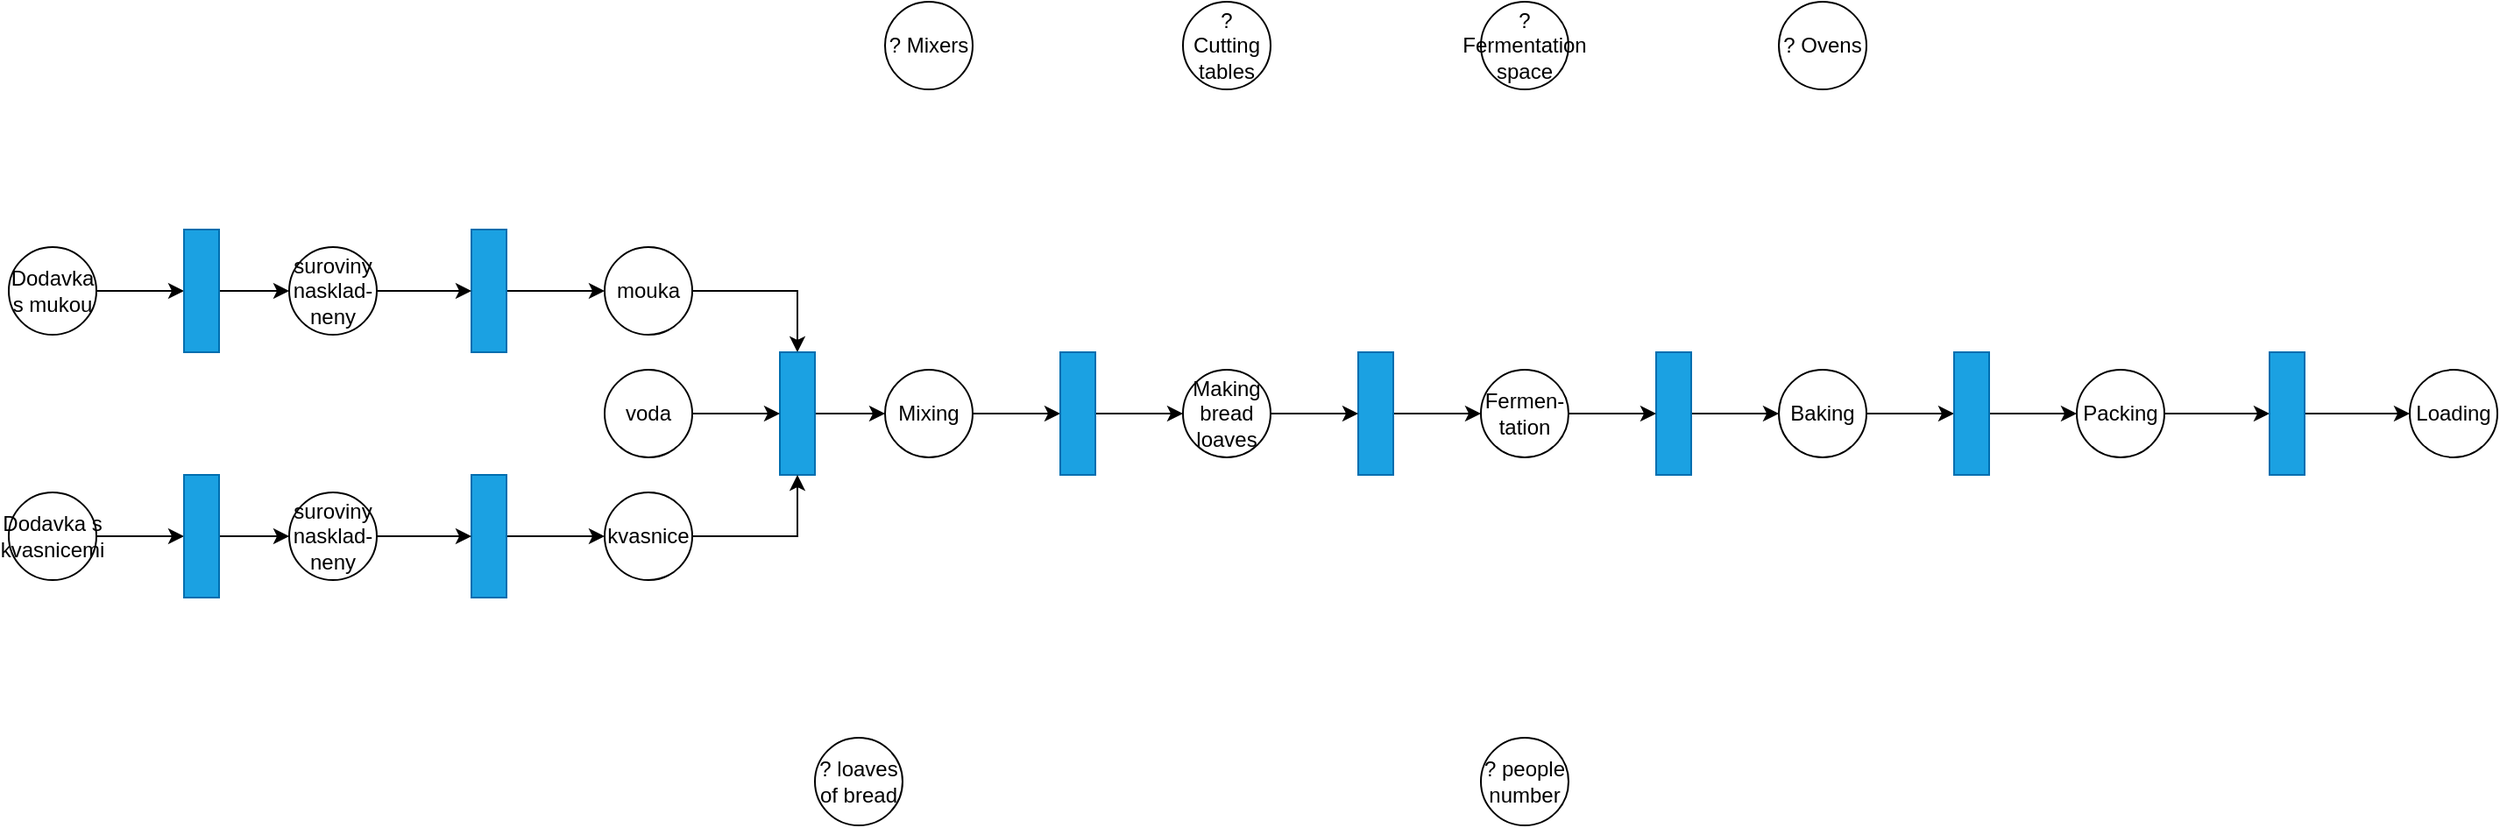 <mxfile version="15.5.4" type="embed"><diagram id="23iRSUPoRavnBvh4doch" name="Page-1"><mxGraphModel dx="1765" dy="1120" grid="1" gridSize="10" guides="1" tooltips="1" connect="1" arrows="1" fold="1" page="1" pageScale="1" pageWidth="827" pageHeight="1169" math="0" shadow="0"><root><mxCell id="0"/><mxCell id="1" parent="0"/><mxCell id="2" style="edgeStyle=orthogonalEdgeStyle;rounded=0;orthogonalLoop=1;jettySize=auto;html=1;" parent="1" source="3" target="5" edge="1"><mxGeometry relative="1" as="geometry"/></mxCell><mxCell id="3" value="mouka" style="ellipse;whiteSpace=wrap;html=1;aspect=fixed;" parent="1" vertex="1"><mxGeometry x="490" y="320" width="50" height="50" as="geometry"/></mxCell><mxCell id="4" style="edgeStyle=orthogonalEdgeStyle;rounded=0;orthogonalLoop=1;jettySize=auto;html=1;" parent="1" source="5" target="7" edge="1"><mxGeometry relative="1" as="geometry"/></mxCell><mxCell id="5" value="" style="rounded=0;whiteSpace=wrap;html=1;fillColor=#1ba1e2;fontColor=#ffffff;strokeColor=#006EAF;" parent="1" vertex="1"><mxGeometry x="590" y="380" width="20" height="70" as="geometry"/></mxCell><mxCell id="6" style="edgeStyle=orthogonalEdgeStyle;rounded=0;orthogonalLoop=1;jettySize=auto;html=1;" parent="1" source="7" target="22" edge="1"><mxGeometry relative="1" as="geometry"><mxPoint x="900" y="410" as="targetPoint"/></mxGeometry></mxCell><mxCell id="7" value="Mixing" style="ellipse;whiteSpace=wrap;html=1;aspect=fixed;" parent="1" vertex="1"><mxGeometry x="650" y="390" width="50" height="50" as="geometry"/></mxCell><mxCell id="40" style="edgeStyle=orthogonalEdgeStyle;rounded=0;orthogonalLoop=1;jettySize=auto;html=1;" parent="1" source="22" target="35" edge="1"><mxGeometry relative="1" as="geometry"><mxPoint x="860" y="450" as="targetPoint"/></mxGeometry></mxCell><mxCell id="22" value="" style="rounded=0;whiteSpace=wrap;html=1;fillColor=#1ba1e2;fontColor=#ffffff;strokeColor=#006EAF;" parent="1" vertex="1"><mxGeometry x="750" y="380" width="20" height="70" as="geometry"/></mxCell><mxCell id="51" style="edgeStyle=orthogonalEdgeStyle;rounded=0;orthogonalLoop=1;jettySize=auto;html=1;" parent="1" source="23" target="3" edge="1"><mxGeometry relative="1" as="geometry"/></mxCell><mxCell id="23" value="" style="rounded=0;whiteSpace=wrap;html=1;fillColor=#1ba1e2;fontColor=#ffffff;strokeColor=#006EAF;" parent="1" vertex="1"><mxGeometry x="414" y="310" width="20" height="70" as="geometry"/></mxCell><mxCell id="44" style="edgeStyle=orthogonalEdgeStyle;rounded=0;orthogonalLoop=1;jettySize=auto;html=1;" parent="1" source="26" target="33" edge="1"><mxGeometry relative="1" as="geometry"/></mxCell><mxCell id="26" value="" style="rounded=0;whiteSpace=wrap;html=1;fillColor=#1ba1e2;fontColor=#ffffff;strokeColor=#006EAF;" parent="1" vertex="1"><mxGeometry x="1090" y="380" width="20" height="70" as="geometry"/></mxCell><mxCell id="42" style="edgeStyle=orthogonalEdgeStyle;rounded=0;orthogonalLoop=1;jettySize=auto;html=1;" parent="1" source="27" target="34" edge="1"><mxGeometry relative="1" as="geometry"/></mxCell><mxCell id="27" value="" style="rounded=0;whiteSpace=wrap;html=1;fillColor=#1ba1e2;fontColor=#ffffff;strokeColor=#006EAF;" parent="1" vertex="1"><mxGeometry x="920" y="380" width="20" height="70" as="geometry"/></mxCell><mxCell id="68" style="edgeStyle=orthogonalEdgeStyle;rounded=0;orthogonalLoop=1;jettySize=auto;html=1;" parent="1" source="33" target="67" edge="1"><mxGeometry relative="1" as="geometry"/></mxCell><mxCell id="33" value="Baking" style="ellipse;whiteSpace=wrap;html=1;aspect=fixed;" parent="1" vertex="1"><mxGeometry x="1160" y="390" width="50" height="50" as="geometry"/></mxCell><mxCell id="43" style="edgeStyle=orthogonalEdgeStyle;rounded=0;orthogonalLoop=1;jettySize=auto;html=1;" parent="1" source="34" target="26" edge="1"><mxGeometry relative="1" as="geometry"/></mxCell><mxCell id="34" value="Fermen-tation" style="ellipse;whiteSpace=wrap;html=1;aspect=fixed;" parent="1" vertex="1"><mxGeometry x="990" y="390" width="50" height="50" as="geometry"/></mxCell><mxCell id="41" style="edgeStyle=orthogonalEdgeStyle;rounded=0;orthogonalLoop=1;jettySize=auto;html=1;" parent="1" source="35" target="27" edge="1"><mxGeometry relative="1" as="geometry"/></mxCell><mxCell id="35" value="Making bread loaves" style="ellipse;whiteSpace=wrap;html=1;aspect=fixed;" parent="1" vertex="1"><mxGeometry x="820" y="390" width="50" height="50" as="geometry"/></mxCell><mxCell id="37" style="edgeStyle=orthogonalEdgeStyle;rounded=0;orthogonalLoop=1;jettySize=auto;html=1;" parent="1" source="36" target="5" edge="1"><mxGeometry relative="1" as="geometry"/></mxCell><mxCell id="36" value="voda" style="ellipse;whiteSpace=wrap;html=1;aspect=fixed;" parent="1" vertex="1"><mxGeometry x="490" y="390" width="50" height="50" as="geometry"/></mxCell><mxCell id="39" style="edgeStyle=orthogonalEdgeStyle;rounded=0;orthogonalLoop=1;jettySize=auto;html=1;" parent="1" source="38" target="5" edge="1"><mxGeometry relative="1" as="geometry"/></mxCell><mxCell id="38" value="kvasnice" style="ellipse;whiteSpace=wrap;html=1;aspect=fixed;" parent="1" vertex="1"><mxGeometry x="490" y="460" width="50" height="50" as="geometry"/></mxCell><mxCell id="47" style="edgeStyle=orthogonalEdgeStyle;rounded=0;orthogonalLoop=1;jettySize=auto;html=1;" parent="1" source="45" target="46" edge="1"><mxGeometry relative="1" as="geometry"/></mxCell><mxCell id="45" value="Dodavka s mukou" style="ellipse;whiteSpace=wrap;html=1;aspect=fixed;" parent="1" vertex="1"><mxGeometry x="150" y="320" width="50" height="50" as="geometry"/></mxCell><mxCell id="49" style="edgeStyle=orthogonalEdgeStyle;rounded=0;orthogonalLoop=1;jettySize=auto;html=1;" parent="1" source="46" target="48" edge="1"><mxGeometry relative="1" as="geometry"/></mxCell><mxCell id="46" value="" style="rounded=0;whiteSpace=wrap;html=1;fillColor=#1ba1e2;fontColor=#ffffff;strokeColor=#006EAF;" parent="1" vertex="1"><mxGeometry x="250" y="310" width="20" height="70" as="geometry"/></mxCell><mxCell id="50" style="edgeStyle=orthogonalEdgeStyle;rounded=0;orthogonalLoop=1;jettySize=auto;html=1;" parent="1" source="48" target="23" edge="1"><mxGeometry relative="1" as="geometry"/></mxCell><mxCell id="48" value="suroviny nasklad-neny" style="ellipse;whiteSpace=wrap;html=1;aspect=fixed;" parent="1" vertex="1"><mxGeometry x="310" y="320" width="50" height="50" as="geometry"/></mxCell><mxCell id="66" style="edgeStyle=orthogonalEdgeStyle;rounded=0;orthogonalLoop=1;jettySize=auto;html=1;" parent="1" source="59" target="38" edge="1"><mxGeometry relative="1" as="geometry"/></mxCell><mxCell id="59" value="" style="rounded=0;whiteSpace=wrap;html=1;fillColor=#1ba1e2;fontColor=#ffffff;strokeColor=#006EAF;" parent="1" vertex="1"><mxGeometry x="414" y="450" width="20" height="70" as="geometry"/></mxCell><mxCell id="60" style="edgeStyle=orthogonalEdgeStyle;rounded=0;orthogonalLoop=1;jettySize=auto;html=1;" parent="1" source="61" target="63" edge="1"><mxGeometry relative="1" as="geometry"/></mxCell><mxCell id="61" value="Dodavka s kvasnicemi" style="ellipse;whiteSpace=wrap;html=1;aspect=fixed;" parent="1" vertex="1"><mxGeometry x="150" y="460" width="50" height="50" as="geometry"/></mxCell><mxCell id="62" style="edgeStyle=orthogonalEdgeStyle;rounded=0;orthogonalLoop=1;jettySize=auto;html=1;" parent="1" source="63" target="65" edge="1"><mxGeometry relative="1" as="geometry"/></mxCell><mxCell id="63" value="" style="rounded=0;whiteSpace=wrap;html=1;fillColor=#1ba1e2;fontColor=#ffffff;strokeColor=#006EAF;" parent="1" vertex="1"><mxGeometry x="250" y="450" width="20" height="70" as="geometry"/></mxCell><mxCell id="64" style="edgeStyle=orthogonalEdgeStyle;rounded=0;orthogonalLoop=1;jettySize=auto;html=1;" parent="1" source="65" target="59" edge="1"><mxGeometry relative="1" as="geometry"/></mxCell><mxCell id="65" value="suroviny nasklad-neny" style="ellipse;whiteSpace=wrap;html=1;aspect=fixed;" parent="1" vertex="1"><mxGeometry x="310" y="460" width="50" height="50" as="geometry"/></mxCell><mxCell id="70" style="edgeStyle=orthogonalEdgeStyle;rounded=0;orthogonalLoop=1;jettySize=auto;html=1;" parent="1" source="67" target="69" edge="1"><mxGeometry relative="1" as="geometry"/></mxCell><mxCell id="67" value="" style="rounded=0;whiteSpace=wrap;html=1;fillColor=#1ba1e2;fontColor=#ffffff;strokeColor=#006EAF;" parent="1" vertex="1"><mxGeometry x="1260" y="380" width="20" height="70" as="geometry"/></mxCell><mxCell id="74" style="edgeStyle=orthogonalEdgeStyle;rounded=0;orthogonalLoop=1;jettySize=auto;html=1;" parent="1" source="69" target="71" edge="1"><mxGeometry relative="1" as="geometry"/></mxCell><mxCell id="69" value="Packing" style="ellipse;whiteSpace=wrap;html=1;aspect=fixed;" parent="1" vertex="1"><mxGeometry x="1330" y="390" width="50" height="50" as="geometry"/></mxCell><mxCell id="73" style="edgeStyle=orthogonalEdgeStyle;rounded=0;orthogonalLoop=1;jettySize=auto;html=1;" parent="1" source="71" target="72" edge="1"><mxGeometry relative="1" as="geometry"/></mxCell><mxCell id="71" value="" style="rounded=0;whiteSpace=wrap;html=1;fillColor=#1ba1e2;fontColor=#ffffff;strokeColor=#006EAF;" parent="1" vertex="1"><mxGeometry x="1440" y="380" width="20" height="70" as="geometry"/></mxCell><mxCell id="72" value="Loading" style="ellipse;whiteSpace=wrap;html=1;aspect=fixed;" parent="1" vertex="1"><mxGeometry x="1520" y="390" width="50" height="50" as="geometry"/></mxCell><mxCell id="77" value="? people number" style="ellipse;whiteSpace=wrap;html=1;aspect=fixed;" parent="1" vertex="1"><mxGeometry x="990" y="600" width="50" height="50" as="geometry"/></mxCell><mxCell id="78" value="? Ovens" style="ellipse;whiteSpace=wrap;html=1;aspect=fixed;" parent="1" vertex="1"><mxGeometry x="1160" y="180" width="50" height="50" as="geometry"/></mxCell><mxCell id="79" value="? Mixers" style="ellipse;whiteSpace=wrap;html=1;aspect=fixed;" parent="1" vertex="1"><mxGeometry x="650" y="180" width="50" height="50" as="geometry"/></mxCell><mxCell id="80" value="? Fermentation space" style="ellipse;whiteSpace=wrap;html=1;aspect=fixed;" parent="1" vertex="1"><mxGeometry x="990" y="180" width="50" height="50" as="geometry"/></mxCell><mxCell id="81" value="? Cutting tables" style="ellipse;whiteSpace=wrap;html=1;aspect=fixed;" parent="1" vertex="1"><mxGeometry x="820" y="180" width="50" height="50" as="geometry"/></mxCell><mxCell id="82" value="? loaves of bread" style="ellipse;whiteSpace=wrap;html=1;aspect=fixed;" parent="1" vertex="1"><mxGeometry x="610" y="600" width="50" height="50" as="geometry"/></mxCell></root></mxGraphModel></diagram></mxfile>
